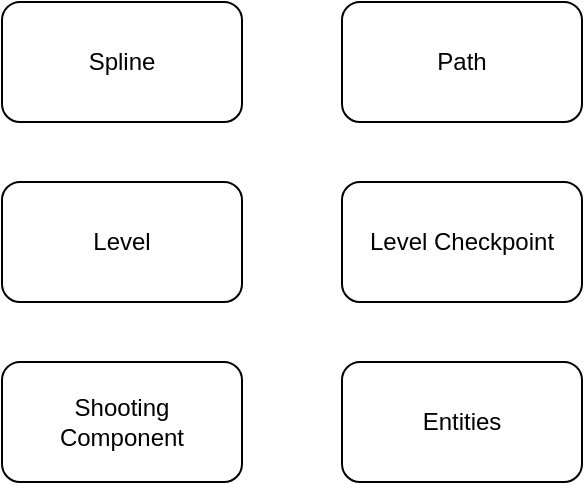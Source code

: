 <mxfile version="21.2.8" type="device">
  <diagram name="Page-1" id="Lt9V92rxW6GRgsravggN">
    <mxGraphModel dx="1434" dy="884" grid="1" gridSize="10" guides="1" tooltips="1" connect="1" arrows="1" fold="1" page="0" pageScale="1" pageWidth="850" pageHeight="1100" math="0" shadow="0">
      <root>
        <mxCell id="0" />
        <mxCell id="1" parent="0" />
        <mxCell id="ayX3Q587YIUIxVzyPdZm-1" value="Spline" style="rounded=1;whiteSpace=wrap;html=1;" vertex="1" parent="1">
          <mxGeometry x="380" y="370" width="120" height="60" as="geometry" />
        </mxCell>
        <mxCell id="ayX3Q587YIUIxVzyPdZm-2" value="Path" style="rounded=1;whiteSpace=wrap;html=1;" vertex="1" parent="1">
          <mxGeometry x="550" y="370" width="120" height="60" as="geometry" />
        </mxCell>
        <mxCell id="ayX3Q587YIUIxVzyPdZm-3" value="Level" style="rounded=1;whiteSpace=wrap;html=1;" vertex="1" parent="1">
          <mxGeometry x="380" y="460" width="120" height="60" as="geometry" />
        </mxCell>
        <mxCell id="ayX3Q587YIUIxVzyPdZm-4" value="Level Checkpoint" style="rounded=1;whiteSpace=wrap;html=1;" vertex="1" parent="1">
          <mxGeometry x="550" y="460" width="120" height="60" as="geometry" />
        </mxCell>
        <mxCell id="ayX3Q587YIUIxVzyPdZm-5" value="Shooting&lt;br&gt;Component" style="rounded=1;whiteSpace=wrap;html=1;" vertex="1" parent="1">
          <mxGeometry x="380" y="550" width="120" height="60" as="geometry" />
        </mxCell>
        <mxCell id="ayX3Q587YIUIxVzyPdZm-6" value="Entities" style="rounded=1;whiteSpace=wrap;html=1;" vertex="1" parent="1">
          <mxGeometry x="550" y="550" width="120" height="60" as="geometry" />
        </mxCell>
      </root>
    </mxGraphModel>
  </diagram>
</mxfile>
